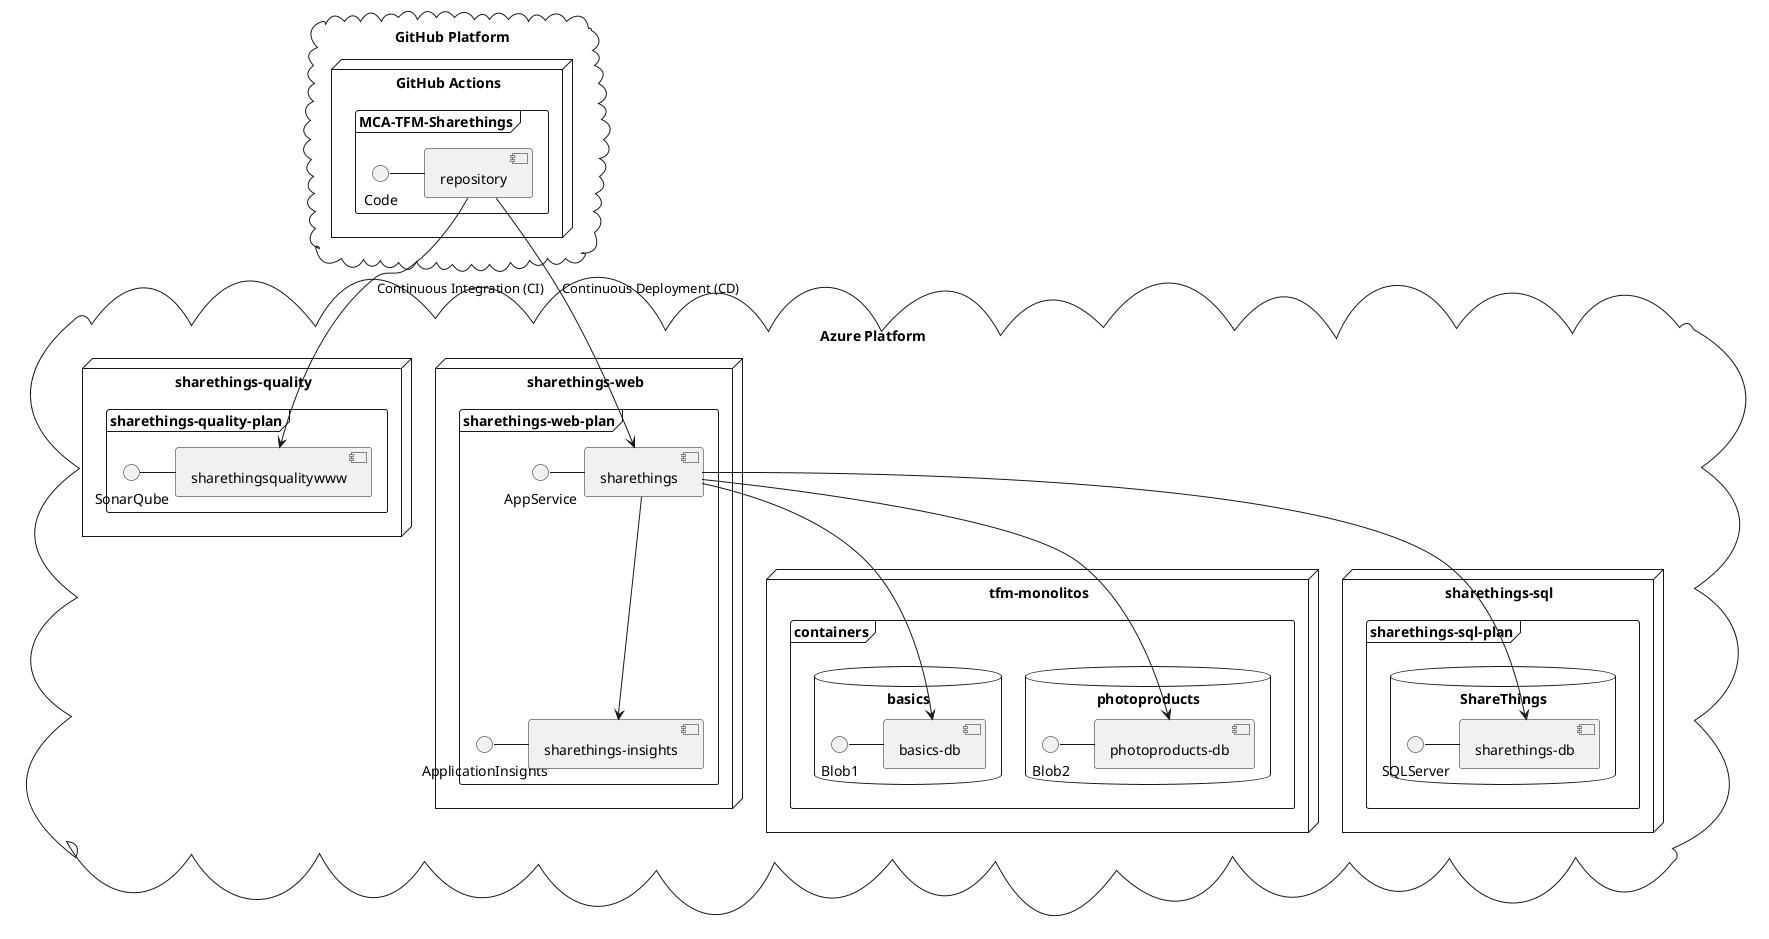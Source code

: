 @startuml Hardware

cloud "GitHub Platform" {
    node "GitHub Actions" {
        frame "MCA-TFM-Sharethings" {
            Code - [repository]
        }
    }
}

cloud "Azure Platform" {
    node "sharethings-quality" {
        frame "sharethings-quality-plan" {
            SonarQube - [sharethingsqualitywww]
        }
    }

    node "sharethings-web" {
        frame "sharethings-web-plan" {
            AppService - [sharethings]
            ApplicationInsights - [sharethings-insights]
        }
    }

    node "tfm-monolitos" {
        frame "containers" {
            database "basics" {
                Blob1 - [basics-db]
            }
            database "photoproducts" {
                Blob2 - [photoproducts-db]
            }
        }
    }
    
    node "sharethings-sql" {
        frame "sharethings-sql-plan" {
            database "ShareThings" {
                SQLServer - [sharethings-db]
            }
        }
    }
}

[repository] --> [sharethingsqualitywww] : Continuous Integration (CI)
[repository] --> [sharethings] : Continuous Deployment (CD)
[sharethings] --> [sharethings-insights]
[sharethings] --> [sharethings-db]
[sharethings] --> [basics-db]
[sharethings] --> [photoproducts-db]

@enduml